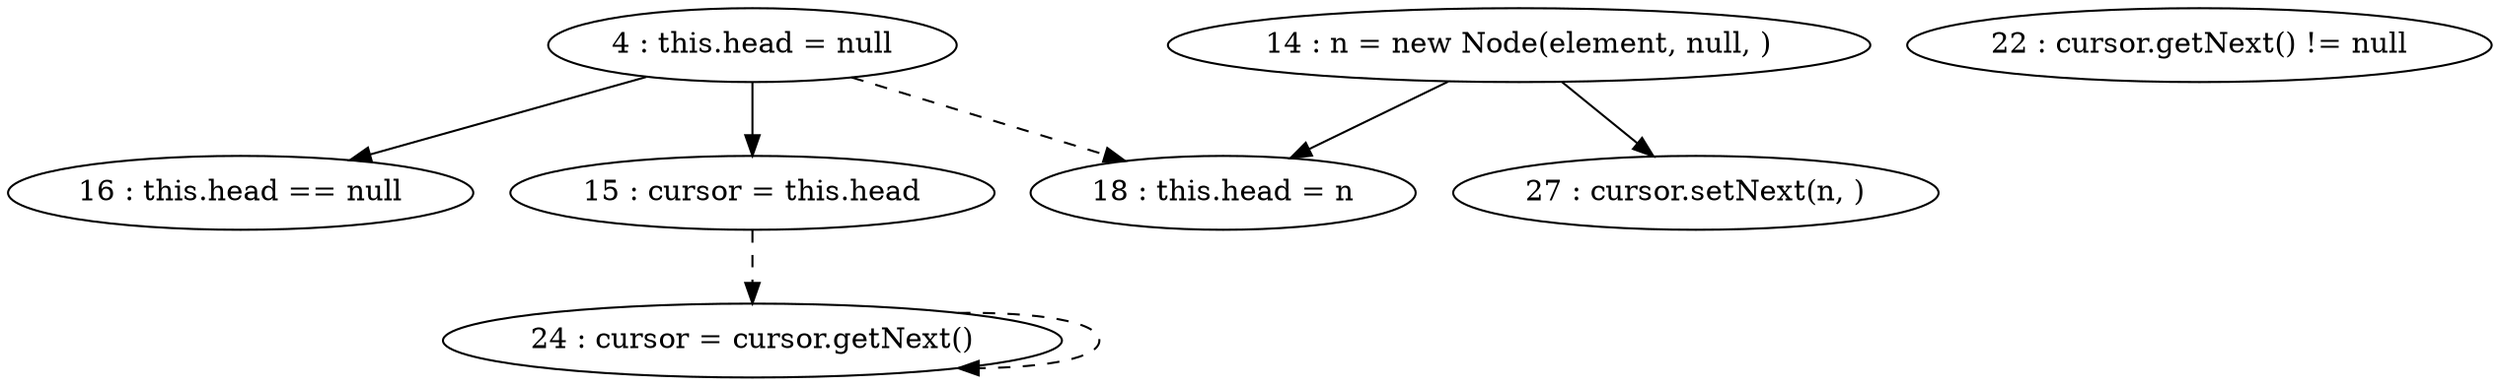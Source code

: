 digraph G {
"4 : this.head = null"
"4 : this.head = null" -> "16 : this.head == null"
"4 : this.head = null" -> "15 : cursor = this.head"
"4 : this.head = null" -> "18 : this.head = n" [style=dashed]
"14 : n = new Node(element, null, )"
"14 : n = new Node(element, null, )" -> "18 : this.head = n"
"14 : n = new Node(element, null, )" -> "27 : cursor.setNext(n, )"
"15 : cursor = this.head"
"15 : cursor = this.head" -> "24 : cursor = cursor.getNext()" [style=dashed]
"16 : this.head == null"
"18 : this.head = n"
"22 : cursor.getNext() != null"
"24 : cursor = cursor.getNext()"
"24 : cursor = cursor.getNext()" -> "24 : cursor = cursor.getNext()" [style=dashed]
"22 : cursor.getNext() != null"
"27 : cursor.setNext(n, )"
}